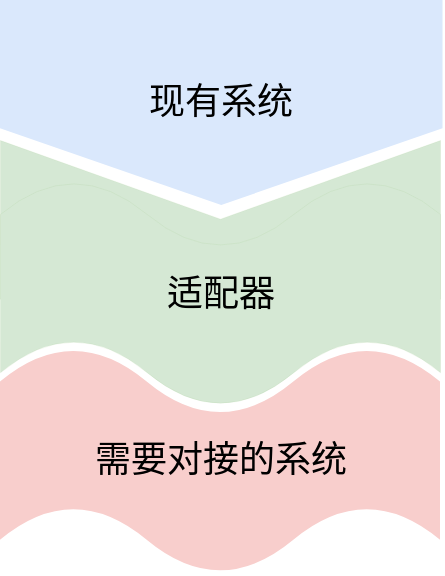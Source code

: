 <mxfile version="15.4.0" type="device"><diagram id="r9saz5FPyRcj5QirT1c6" name="第 1 页"><mxGraphModel dx="1264" dy="592" grid="1" gridSize="10" guides="1" tooltips="1" connect="1" arrows="1" fold="1" page="1" pageScale="1" pageWidth="827" pageHeight="1169" math="0" shadow="0"><root><mxCell id="0"/><mxCell id="1" parent="0"/><mxCell id="PeA3GpAaAe-UkdJ5lilq-1" value="现有系统" style="shape=offPageConnector;whiteSpace=wrap;html=1;rotation=0;horizontal=1;verticalAlign=middle;fontSize=18;fillColor=#dae8fc;strokeColor=none;" parent="1" vertex="1"><mxGeometry x="450" y="220.0" width="221.25" height="102.5" as="geometry"/></mxCell><mxCell id="PeA3GpAaAe-UkdJ5lilq-2" value="需要对接的系统" style="verticalLabelPosition=middle;verticalAlign=middle;shape=mxgraph.basic.wave2;dy=0.3;rotation=0;fillColor=#f8cecc;strokeColor=none;align=center;horizontal=1;html=1;labelPosition=center;fontSize=18;" parent="1" vertex="1"><mxGeometry x="450" y="393.83" width="220" height="113.05" as="geometry"/></mxCell><mxCell id="PeA3GpAaAe-UkdJ5lilq-6" value="" style="group;strokeWidth=0;" parent="1" vertex="1" connectable="0"><mxGeometry x="450" y="290" width="220" height="133.05" as="geometry"/></mxCell><mxCell id="PeA3GpAaAe-UkdJ5lilq-4" value="" style="html=1;shadow=0;dashed=0;align=center;verticalAlign=middle;shape=mxgraph.arrows2.arrow;dy=0;dx=20.65;notch=39.33;fontSize=18;rotation=90;fillColor=#d5e8d4;strokeColor=#82b366;strokeWidth=0;" parent="PeA3GpAaAe-UkdJ5lilq-6" vertex="1"><mxGeometry x="60" y="-60" width="100" height="220" as="geometry"/></mxCell><mxCell id="PeA3GpAaAe-UkdJ5lilq-3" value="适配器" style="verticalLabelPosition=middle;verticalAlign=middle;shape=mxgraph.basic.wave2;dy=0.3;rotation=0;fillColor=#d5e8d4;strokeColor=#82b366;align=center;horizontal=1;html=1;labelPosition=center;fontSize=18;strokeWidth=0;" parent="PeA3GpAaAe-UkdJ5lilq-6" vertex="1"><mxGeometry y="20" width="220" height="113.05" as="geometry"/></mxCell></root></mxGraphModel></diagram></mxfile>